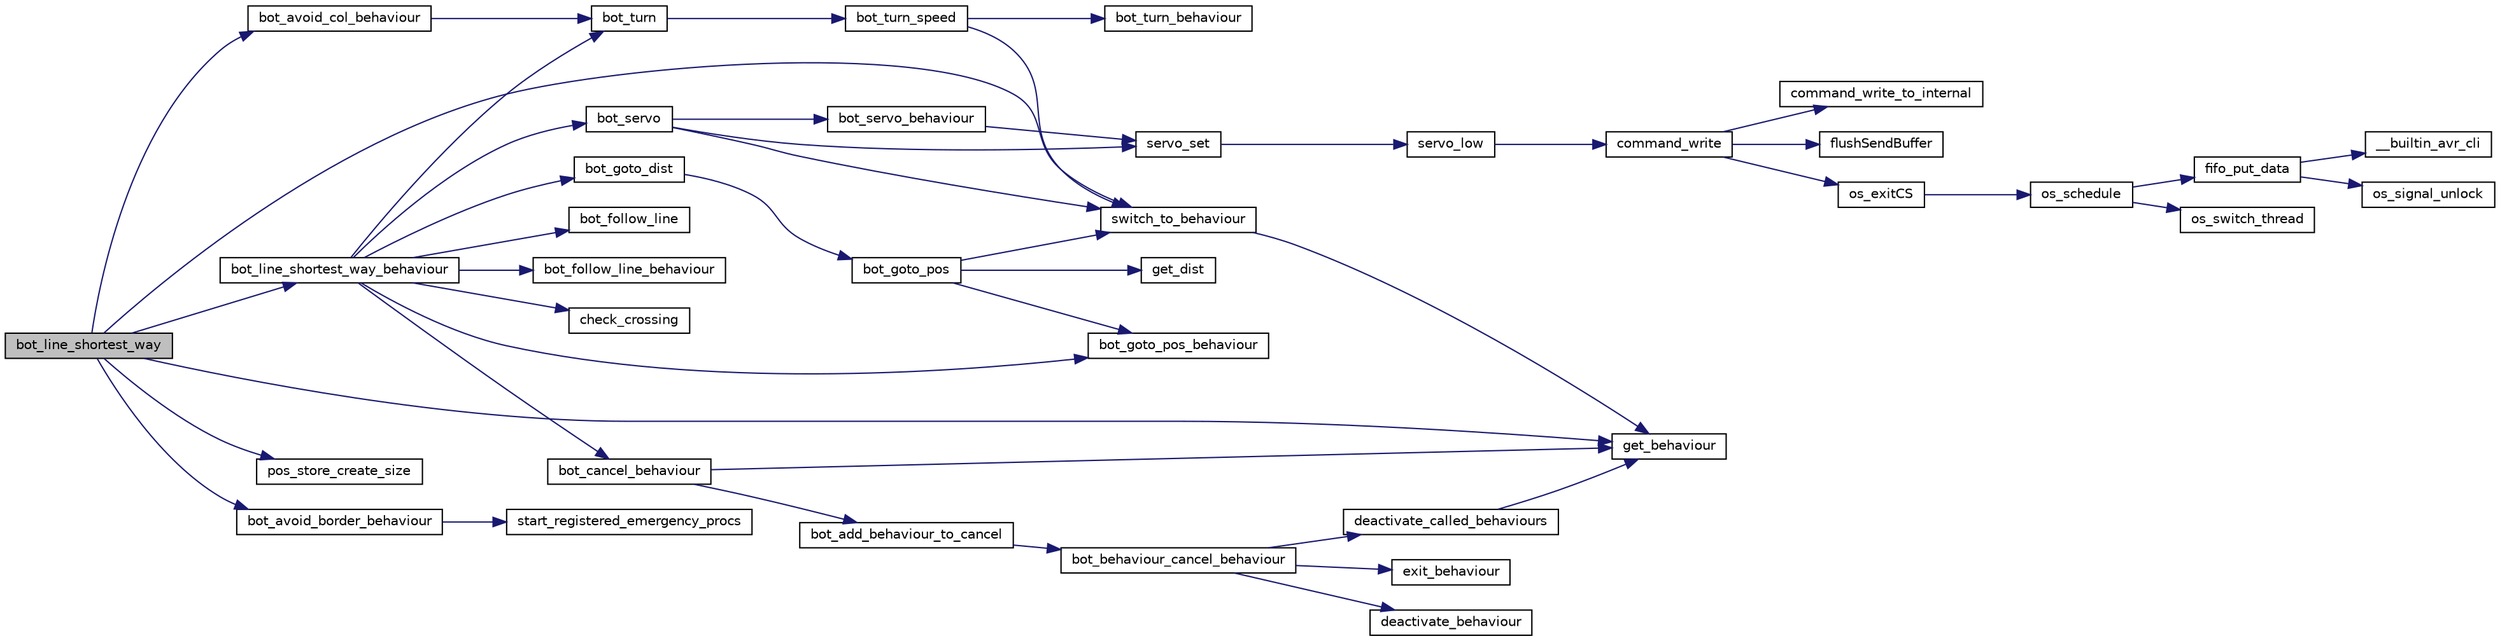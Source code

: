 digraph G
{
  edge [fontname="Helvetica",fontsize="10",labelfontname="Helvetica",labelfontsize="10"];
  node [fontname="Helvetica",fontsize="10",shape=record];
  rankdir="LR";
  Node1 [label="bot_line_shortest_way",height=0.2,width=0.4,color="black", fillcolor="grey75", style="filled" fontcolor="black"];
  Node1 -> Node2 [color="midnightblue",fontsize="10",style="solid",fontname="Helvetica"];
  Node2 [label="switch_to_behaviour",height=0.2,width=0.4,color="black", fillcolor="white", style="filled",URL="$bot-logic_8c.html#a123152ecfcd89545c2603cb3f2e873c9",tooltip="Ruft ein anderes Verhalten auf und merkt sich den Ruecksprung return_from_behaviour() kehrt dann spae..."];
  Node2 -> Node3 [color="midnightblue",fontsize="10",style="solid",fontname="Helvetica"];
  Node3 [label="get_behaviour",height=0.2,width=0.4,color="black", fillcolor="white", style="filled",URL="$bot-logic_8c.html#a11e7a95fd56f9703bd2bd9c61300df6c",tooltip="Liefert das Verhalten zurueck, welches durch function implementiert ist."];
  Node1 -> Node4 [color="midnightblue",fontsize="10",style="solid",fontname="Helvetica"];
  Node4 [label="bot_line_shortest_way_behaviour",height=0.2,width=0.4,color="black", fillcolor="white", style="filled",URL="$behaviour__line__shortest__way_8c.html#a6cf7db2f580d1df9f8db559ba0cfc2c8"];
  Node4 -> Node5 [color="midnightblue",fontsize="10",style="solid",fontname="Helvetica"];
  Node5 [label="bot_turn",height=0.2,width=0.4,color="black", fillcolor="white", style="filled",URL="$behaviour__turn_8c.html#af8e1b5de92fa7f8f465615dff50b81fb",tooltip="Dreht den Bot im mathematischen Drehsinn."];
  Node5 -> Node6 [color="midnightblue",fontsize="10",style="solid",fontname="Helvetica"];
  Node6 [label="bot_turn_speed",height=0.2,width=0.4,color="black", fillcolor="white", style="filled",URL="$behaviour__turn_8c.html#a7b75d957ab1dbf1a79d5403011a0b952",tooltip="Dreht den Bot im mathematischen Drehsinn im Rahmen der angegebenen Geschwindigkeiten."];
  Node6 -> Node2 [color="midnightblue",fontsize="10",style="solid",fontname="Helvetica"];
  Node6 -> Node7 [color="midnightblue",fontsize="10",style="solid",fontname="Helvetica"];
  Node7 [label="bot_turn_behaviour",height=0.2,width=0.4,color="black", fillcolor="white", style="filled",URL="$behaviour__turn_8c.html#aa49007295687228b4083f8f84208def4",tooltip="Das Verhalten laesst den Bot eine Punktdrehung durchfuehren."];
  Node4 -> Node8 [color="midnightblue",fontsize="10",style="solid",fontname="Helvetica"];
  Node8 [label="bot_goto_dist",height=0.2,width=0.4,color="black", fillcolor="white", style="filled",URL="$behaviour__goto__pos_8c.html#af3cd84671054daefcec8c370feaf0c1c"];
  Node8 -> Node9 [color="midnightblue",fontsize="10",style="solid",fontname="Helvetica"];
  Node9 [label="bot_goto_pos",height=0.2,width=0.4,color="black", fillcolor="white", style="filled",URL="$behaviour__goto__pos_8c.html#ab5ed29ca0a737f151df82f8babc00170"];
  Node9 -> Node2 [color="midnightblue",fontsize="10",style="solid",fontname="Helvetica"];
  Node9 -> Node10 [color="midnightblue",fontsize="10",style="solid",fontname="Helvetica"];
  Node10 [label="bot_goto_pos_behaviour",height=0.2,width=0.4,color="black", fillcolor="white", style="filled",URL="$behaviour__goto__pos_8c.html#a438ebcd779ae602e208e9ebe3b9aee44"];
  Node9 -> Node11 [color="midnightblue",fontsize="10",style="solid",fontname="Helvetica"];
  Node11 [label="get_dist",height=0.2,width=0.4,color="black", fillcolor="white", style="filled",URL="$math__utils_8c.html#a21ef181ca9f0913051fc5e75fb8ae2b7",tooltip="Ermittlung des Quadrat-Abstands zwischen zwei Punkten."];
  Node4 -> Node12 [color="midnightblue",fontsize="10",style="solid",fontname="Helvetica"];
  Node12 [label="bot_cancel_behaviour",height=0.2,width=0.4,color="black", fillcolor="white", style="filled",URL="$behaviour__cancel__behaviour_8c.html#a9d3bf9ebf7c36f74b1c02506d88a101f",tooltip="Botenfunktion zum Deaktivieren eines Verhaltens, wenn die Abbruchbedingung erfuellt ist..."];
  Node12 -> Node3 [color="midnightblue",fontsize="10",style="solid",fontname="Helvetica"];
  Node12 -> Node13 [color="midnightblue",fontsize="10",style="solid",fontname="Helvetica"];
  Node13 [label="bot_add_behaviour_to_cancel",height=0.2,width=0.4,color="black", fillcolor="white", style="filled",URL="$behaviour__cancel__behaviour_8c.html#a3dae76d2c27d6be88756c6c813e858b5",tooltip="Botenfunktion zum Deaktivieren eines Verhaltens, wenn eine Abbruchbedingung erfuellt ist..."];
  Node13 -> Node14 [color="midnightblue",fontsize="10",style="solid",fontname="Helvetica"];
  Node14 [label="bot_behaviour_cancel_behaviour",height=0.2,width=0.4,color="black", fillcolor="white", style="filled",URL="$behaviour__cancel__behaviour_8c.html#ac52e3f9c89274475f9ab2e38587f277a",tooltip="Verhalten zum bedingten Deaktivieren anderer Verhalten."];
  Node14 -> Node15 [color="midnightblue",fontsize="10",style="solid",fontname="Helvetica"];
  Node15 [label="deactivate_called_behaviours",height=0.2,width=0.4,color="black", fillcolor="white", style="filled",URL="$bot-logic_8c.html#a7f318ddb329eb66eb8ac6053e65b415f",tooltip="Deaktiviert alle von diesem Verhalten aufgerufenen Verhalten."];
  Node15 -> Node3 [color="midnightblue",fontsize="10",style="solid",fontname="Helvetica"];
  Node14 -> Node16 [color="midnightblue",fontsize="10",style="solid",fontname="Helvetica"];
  Node16 [label="exit_behaviour",height=0.2,width=0.4,color="black", fillcolor="white", style="filled",URL="$bot-logic_8c.html#ae957e610d7a3b2034084f87277a319de",tooltip="Kehrt zum aufrufenden Verhalten zurueck und setzt den Status auf Erfolg oder Misserfolg."];
  Node14 -> Node17 [color="midnightblue",fontsize="10",style="solid",fontname="Helvetica"];
  Node17 [label="deactivate_behaviour",height=0.2,width=0.4,color="black", fillcolor="white", style="filled",URL="$bot-logic_8c.html#a03b8247dc4df0a3b5fd29d42a5cdc88e",tooltip="Deaktiviert ein Verhalten."];
  Node4 -> Node10 [color="midnightblue",fontsize="10",style="solid",fontname="Helvetica"];
  Node4 -> Node18 [color="midnightblue",fontsize="10",style="solid",fontname="Helvetica"];
  Node18 [label="bot_follow_line",height=0.2,width=0.4,color="black", fillcolor="white", style="filled",URL="$behaviour__follow__line_8h.html#a697f0c554ed200340351641b5dbb091d"];
  Node4 -> Node19 [color="midnightblue",fontsize="10",style="solid",fontname="Helvetica"];
  Node19 [label="bot_follow_line_behaviour",height=0.2,width=0.4,color="black", fillcolor="white", style="filled",URL="$behaviour__follow__line_8h.html#afc60ceec962790640af859b4cdf30113"];
  Node4 -> Node20 [color="midnightblue",fontsize="10",style="solid",fontname="Helvetica"];
  Node20 [label="check_crossing",height=0.2,width=0.4,color="black", fillcolor="white", style="filled",URL="$behaviour__line__shortest__way_8c.html#af9f7ee886404c6cc59b064085d63a8ff"];
  Node4 -> Node21 [color="midnightblue",fontsize="10",style="solid",fontname="Helvetica"];
  Node21 [label="bot_servo",height=0.2,width=0.4,color="black", fillcolor="white", style="filled",URL="$behaviour__servo_8c.html#ab12411c90e13fc9e924d02212a7769c6"];
  Node21 -> Node2 [color="midnightblue",fontsize="10",style="solid",fontname="Helvetica"];
  Node21 -> Node22 [color="midnightblue",fontsize="10",style="solid",fontname="Helvetica"];
  Node22 [label="bot_servo_behaviour",height=0.2,width=0.4,color="black", fillcolor="white", style="filled",URL="$behaviour__servo_8c.html#a981bb06031ccc0f1536ec6d194e60da3"];
  Node22 -> Node23 [color="midnightblue",fontsize="10",style="solid",fontname="Helvetica"];
  Node23 [label="servo_set",height=0.2,width=0.4,color="black", fillcolor="white", style="filled",URL="$motor_8c.html#a71bb8302cc262e57dfd2897d5fe6121e",tooltip="Stellt die Servos."];
  Node23 -> Node24 [color="midnightblue",fontsize="10",style="solid",fontname="Helvetica"];
  Node24 [label="servo_low",height=0.2,width=0.4,color="black", fillcolor="white", style="filled",URL="$motor-low_8h.html#a0de2d9390f32772c86a439f63e65d78c",tooltip="Stellt die Servos."];
  Node24 -> Node25 [color="midnightblue",fontsize="10",style="solid",fontname="Helvetica"];
  Node25 [label="command_write",height=0.2,width=0.4,color="black", fillcolor="white", style="filled",URL="$command_8c.html#a419b75ed34551408822d9caee3cd5206"];
  Node25 -> Node26 [color="midnightblue",fontsize="10",style="solid",fontname="Helvetica"];
  Node26 [label="command_write_to_internal",height=0.2,width=0.4,color="black", fillcolor="white", style="filled",URL="$command_8c.html#a428cf92e37fc9bbc0ffc48912c3022ac"];
  Node25 -> Node27 [color="midnightblue",fontsize="10",style="solid",fontname="Helvetica"];
  Node27 [label="flushSendBuffer",height=0.2,width=0.4,color="black", fillcolor="white", style="filled",URL="$tcp_8h.html#aae71e1682727310afab282923a80c968"];
  Node25 -> Node28 [color="midnightblue",fontsize="10",style="solid",fontname="Helvetica"];
  Node28 [label="os_exitCS",height=0.2,width=0.4,color="black", fillcolor="white", style="filled",URL="$os__thread_8h.html#a146cd9b383b02d8e5424e2de5bfdf7e1"];
  Node28 -> Node29 [color="midnightblue",fontsize="10",style="solid",fontname="Helvetica"];
  Node29 [label="os_schedule",height=0.2,width=0.4,color="black", fillcolor="white", style="filled",URL="$os__scheduler_8h.html#aaf0ea29568109bcdfb1d527f223accad"];
  Node29 -> Node30 [color="midnightblue",fontsize="10",style="solid",fontname="Helvetica"];
  Node30 [label="fifo_put_data",height=0.2,width=0.4,color="black", fillcolor="white", style="filled",URL="$fifo_8c.html#a7b3f9ad457273c9717bff49113c84250"];
  Node30 -> Node31 [color="midnightblue",fontsize="10",style="solid",fontname="Helvetica"];
  Node31 [label="__builtin_avr_cli",height=0.2,width=0.4,color="black", fillcolor="white", style="filled",URL="$builtins_8h.html#a41590bd57be6a89c1b9bcafe523207f2",tooltip="Disables all interrupts by clearing the global interrupt mask."];
  Node30 -> Node32 [color="midnightblue",fontsize="10",style="solid",fontname="Helvetica"];
  Node32 [label="os_signal_unlock",height=0.2,width=0.4,color="black", fillcolor="white", style="filled",URL="$os__thread__pc_8c.html#aa0b166109be9754de9b8b863b8d197c7"];
  Node29 -> Node33 [color="midnightblue",fontsize="10",style="solid",fontname="Helvetica"];
  Node33 [label="os_switch_thread",height=0.2,width=0.4,color="black", fillcolor="white", style="filled",URL="$os__thread_8h.html#afa82438e9832609bc5ffbddad166e1b7"];
  Node21 -> Node23 [color="midnightblue",fontsize="10",style="solid",fontname="Helvetica"];
  Node1 -> Node34 [color="midnightblue",fontsize="10",style="solid",fontname="Helvetica"];
  Node34 [label="pos_store_create_size",height=0.2,width=0.4,color="black", fillcolor="white", style="filled",URL="$pos__store_8c.html#a0905da2b2d85fab632f239804dacec4d"];
  Node1 -> Node3 [color="midnightblue",fontsize="10",style="solid",fontname="Helvetica"];
  Node1 -> Node35 [color="midnightblue",fontsize="10",style="solid",fontname="Helvetica"];
  Node35 [label="bot_avoid_col_behaviour",height=0.2,width=0.4,color="black", fillcolor="white", style="filled",URL="$behaviour__avoid__col_8c.html#af537d5e45f3f8339619d9dccf7d86e5d"];
  Node35 -> Node5 [color="midnightblue",fontsize="10",style="solid",fontname="Helvetica"];
  Node1 -> Node36 [color="midnightblue",fontsize="10",style="solid",fontname="Helvetica"];
  Node36 [label="bot_avoid_border_behaviour",height=0.2,width=0.4,color="black", fillcolor="white", style="filled",URL="$behaviour__avoid__border_8c.html#a2941d3177f415a75eee81902f17b4357"];
  Node36 -> Node37 [color="midnightblue",fontsize="10",style="solid",fontname="Helvetica"];
  Node37 [label="start_registered_emergency_procs",height=0.2,width=0.4,color="black", fillcolor="white", style="filled",URL="$bot-logic_8c.html#a7a99d860f2e55d72ad544e4d6331760e",tooltip="Beim Ausloesen eines Notfalls wird diese Routine angesprungen und ruft alle registrierten Prozeduren ..."];
}
